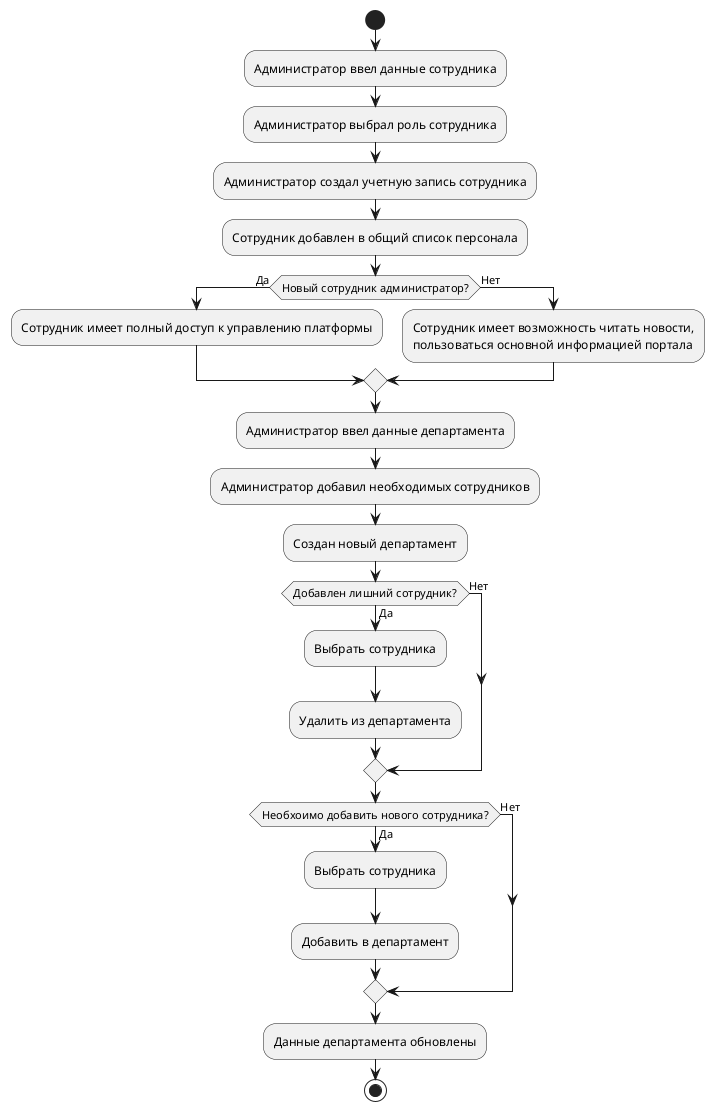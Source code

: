 @startuml
|Администратор|
start
:Администратор ввел данные сотрудника;
:Администратор выбрал роль сотрудника;
:Администратор создал учетную запись сотрудника;
:Сотрудник добавлен в общий список персонала;
if (Новый сотрудник администратор?) then (Да)
    :Сотрудник имеет полный доступ к управлению платформы;
else (Нет)
    :Сотрудник имеет возможность читать новости,
    пользоваться основной информацией портала;
endif
:Администратор ввел данные департамента;
:Администратор добавил необходимых сотрудников;
:Создан новый департамент;
if (Добавлен лишний сотрудник?) then (Да)
    :Выбрать сотрудника;
    :Удалить из департамента;
else (Нет)
endif
if (Необхоимо добавить нового сотрудника?) then (Да)
    :Выбрать сотрудника;
    :Добавить в департамент;
else (Нет)
endif
:Данные департамента обновлены;
stop